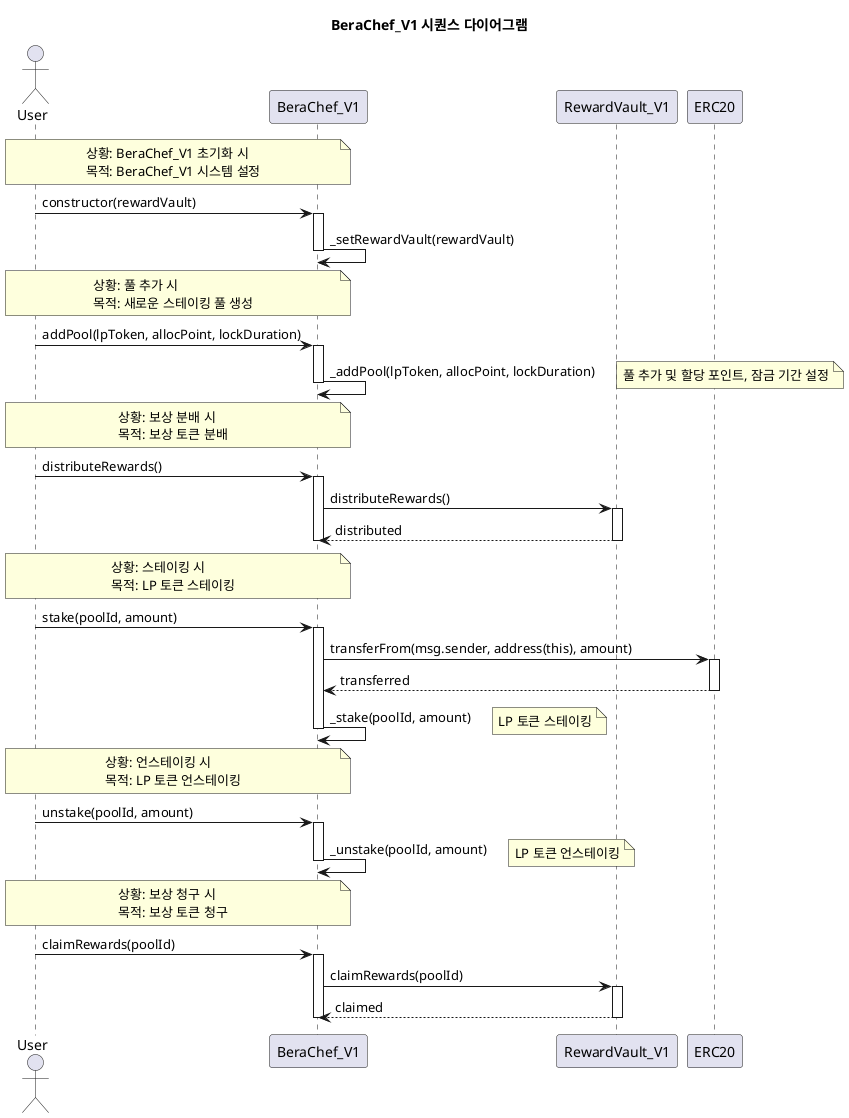 @startuml
title BeraChef_V1 시퀀스 다이어그램

actor User
participant "BeraChef_V1" as BC
participant "RewardVault_V1" as RV
participant "ERC20" as E

note over User, BC
  상황: BeraChef_V1 초기화 시
  목적: BeraChef_V1 시스템 설정
end note

User -> BC: constructor(rewardVault)
activate BC
BC -> BC: _setRewardVault(rewardVault)
deactivate BC

note over User, BC
  상황: 풀 추가 시
  목적: 새로운 스테이킹 풀 생성
end note

User -> BC: addPool(lpToken, allocPoint, lockDuration)
activate BC
BC -> BC: _addPool(lpToken, allocPoint, lockDuration)
note right: 풀 추가 및 할당 포인트, 잠금 기간 설정
deactivate BC

note over User, BC
  상황: 보상 분배 시
  목적: 보상 토큰 분배
end note

User -> BC: distributeRewards()
activate BC
BC -> RV: distributeRewards()
activate RV
RV --> BC: distributed
deactivate RV
deactivate BC

note over User, BC
  상황: 스테이킹 시
  목적: LP 토큰 스테이킹
end note

User -> BC: stake(poolId, amount)
activate BC
BC -> E: transferFrom(msg.sender, address(this), amount)
activate E
E --> BC: transferred
deactivate E

BC -> BC: _stake(poolId, amount)
note right: LP 토큰 스테이킹
deactivate BC

note over User, BC
  상황: 언스테이킹 시
  목적: LP 토큰 언스테이킹
end note

User -> BC: unstake(poolId, amount)
activate BC
BC -> BC: _unstake(poolId, amount)
note right: LP 토큰 언스테이킹
deactivate BC

note over User, BC
  상황: 보상 청구 시
  목적: 보상 토큰 청구
end note

User -> BC: claimRewards(poolId)
activate BC
BC -> RV: claimRewards(poolId)
activate RV
RV --> BC: claimed
deactivate RV
deactivate BC

@enduml 